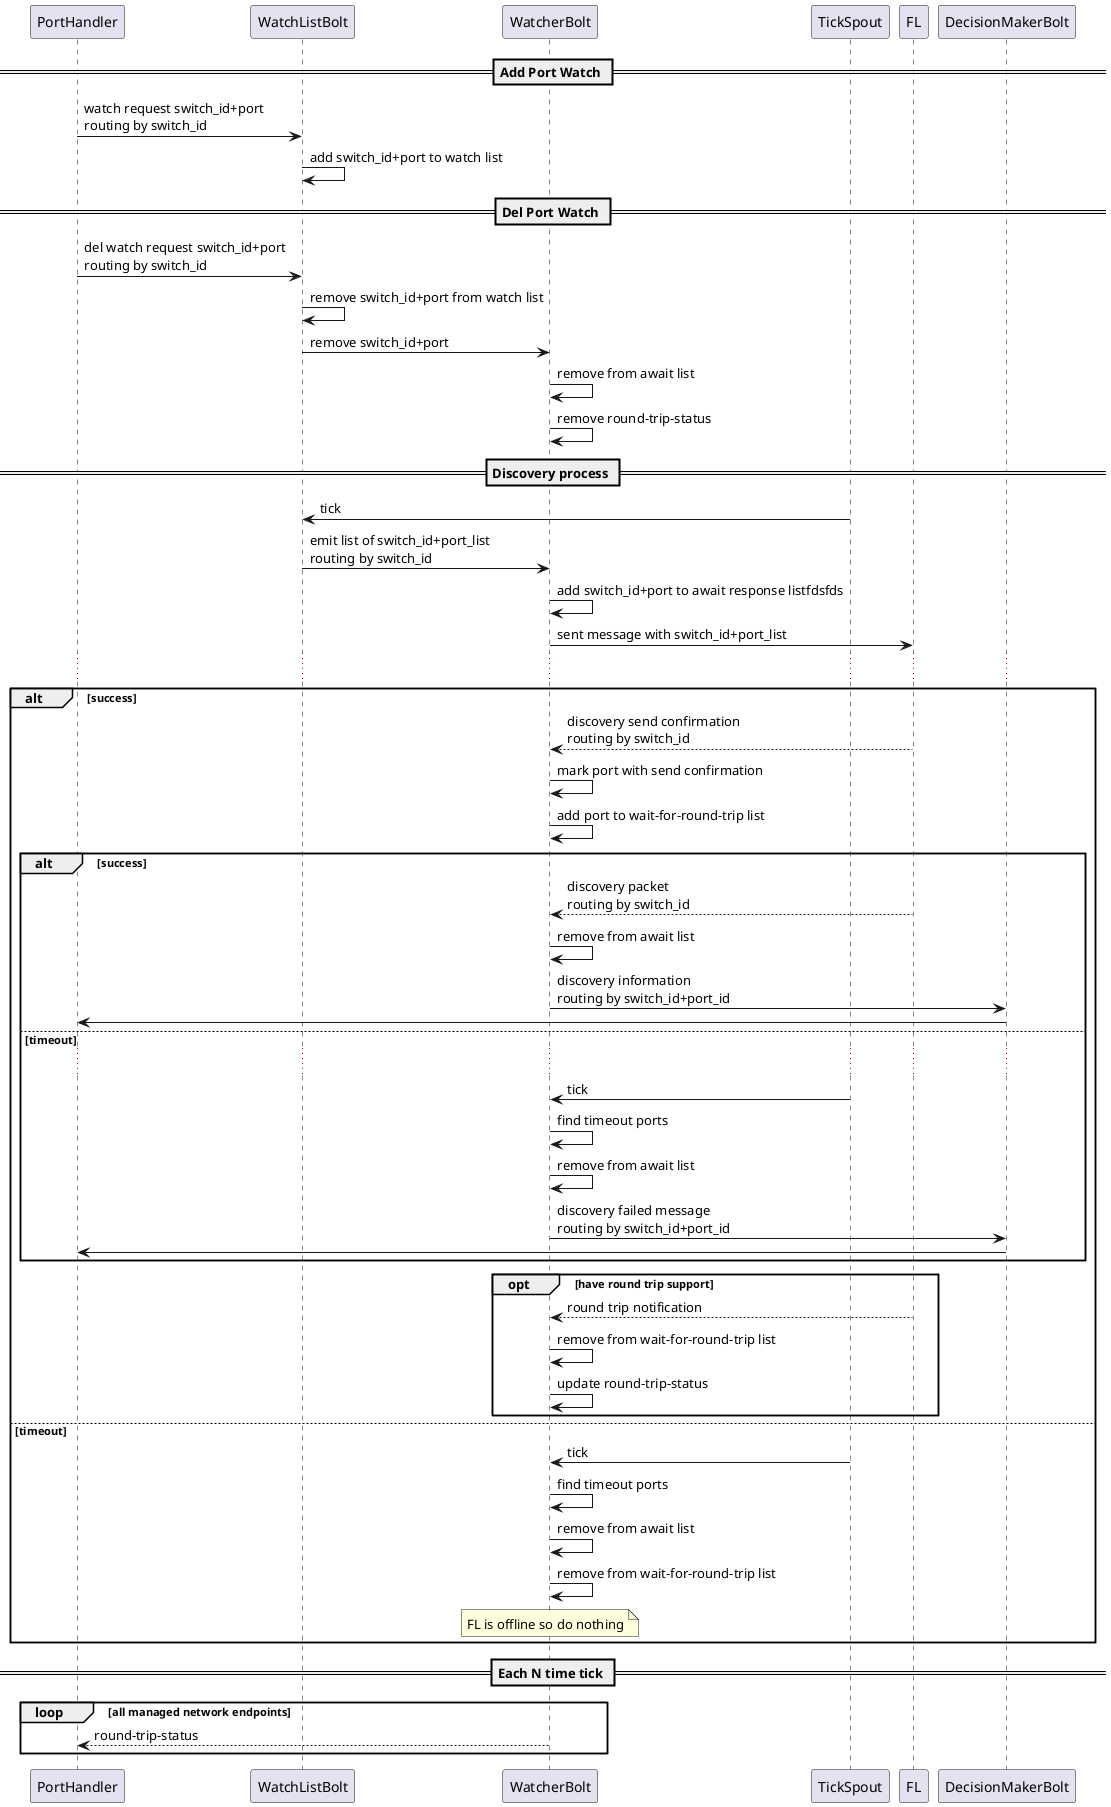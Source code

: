 @startuml

== Add Port Watch ==
PortHandler -> WatchListBolt: watch request switch_id+port\nrouting by switch_id
WatchListBolt -> WatchListBolt: add switch_id+port to watch list

== Del Port Watch ==
PortHandler -> WatchListBolt: del watch request switch_id+port\nrouting by switch_id
WatchListBolt -> WatchListBolt: remove switch_id+port from watch list
WatchListBolt -> WatcherBolt: remove switch_id+port
WatcherBolt -> WatcherBolt: remove from await list
WatcherBolt -> WatcherBolt: remove round-trip-status

== Discovery process ==
TickSpout -> WatchListBolt: tick
WatchListBolt -> WatcherBolt: emit list of switch_id+port_list\nrouting by switch_id

WatcherBolt -> WatcherBolt: add switch_id+port to await response listfdsfds
WatcherBolt -> FL: sent message with switch_id+port_list
...
alt success
FL --> WatcherBolt: discovery send confirmation\nrouting by switch_id
WatcherBolt -> WatcherBolt: mark port with send confirmation
WatcherBolt -> WatcherBolt: add port to wait-for-round-trip list
    alt success
    FL --> WatcherBolt: discovery packet\nrouting by switch_id
    WatcherBolt -> WatcherBolt: remove from await list
    WatcherBolt -> DecisionMakerBolt: discovery information\nrouting by switch_id+port_id
    DecisionMakerBolt -> PortHandler

    else timeout
    ...
    TickSpout -> WatcherBolt: tick
    WatcherBolt -> WatcherBolt: find timeout ports
    WatcherBolt -> WatcherBolt: remove from await list
    WatcherBolt -> DecisionMakerBolt: discovery failed message\nrouting by switch_id+port_id
    DecisionMakerBolt -> PortHandler
    end alt

    opt have round trip support
        FL --> WatcherBolt: round trip notification
        WatcherBolt -> WatcherBolt: remove from wait-for-round-trip list
        WatcherBolt -> WatcherBolt: update round-trip-status
    end opt
else timeout
TickSpout -> WatcherBolt: tick
WatcherBolt -> WatcherBolt: find timeout ports
WatcherBolt -> WatcherBolt: remove from await list
WatcherBolt -> WatcherBolt: remove from wait-for-round-trip list
note over WatcherBolt
	FL is offline so do nothing
end note

end

== Each N time tick ==
loop all managed network endpoints
    WatcherBolt --> PortHandler: round-trip-status
end loop

@enduml
